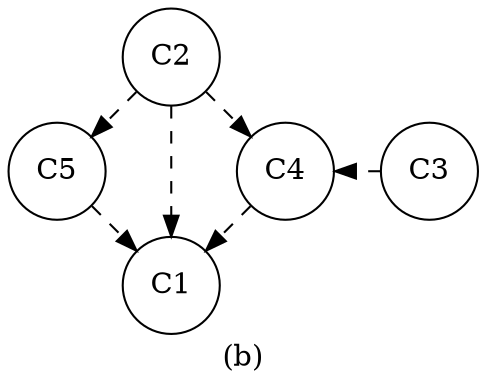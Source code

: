 digraph finite_state_machine {

layout="circo";
graph [nodesep=“4”]
node [shape = circle];
overlap=false;



C2 -> C1 [label="", style=dashed]
C4 -> C1 [label="", style=dashed]
C5 -> C1 [label="", style=dashed]
C2 -> C4 [label="", style=dashed]
C2 -> C5 [label="", style=dashed]
C3 -> C4 [label="", style=dashed]
graph [label="(b)", labelloc=b]

}

